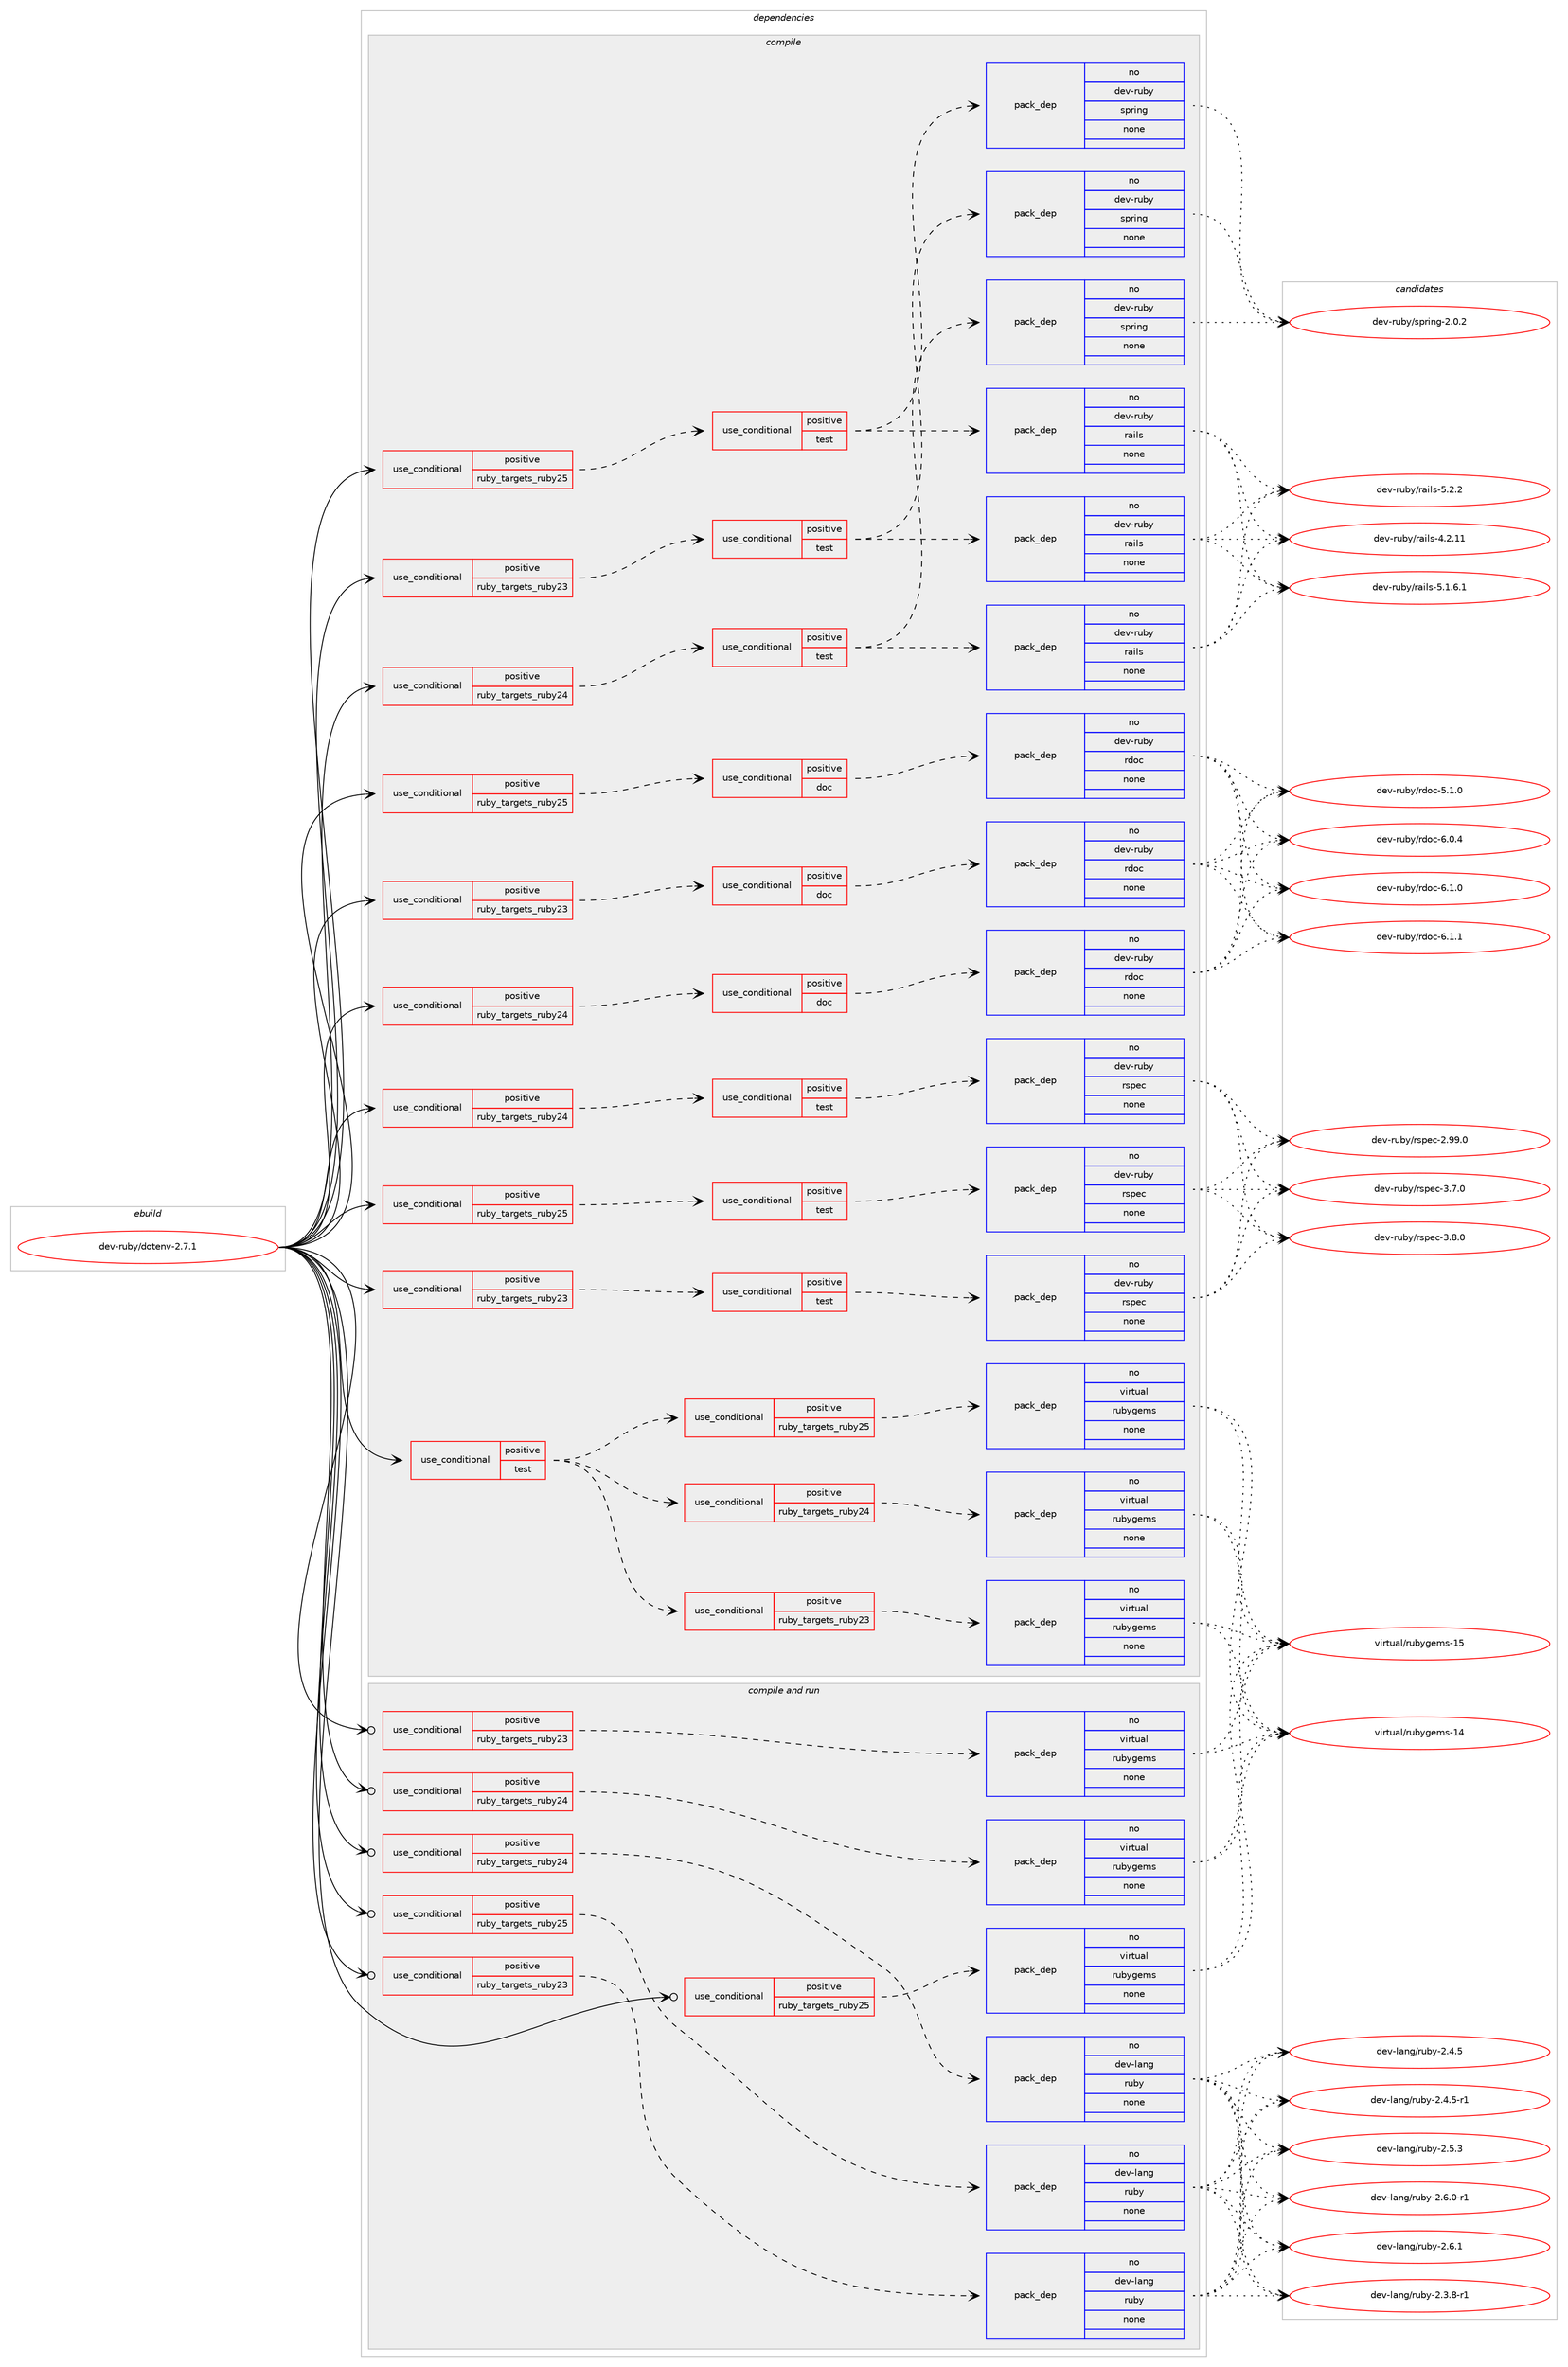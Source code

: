 digraph prolog {

# *************
# Graph options
# *************

newrank=true;
concentrate=true;
compound=true;
graph [rankdir=LR,fontname=Helvetica,fontsize=10,ranksep=1.5];#, ranksep=2.5, nodesep=0.2];
edge  [arrowhead=vee];
node  [fontname=Helvetica,fontsize=10];

# **********
# The ebuild
# **********

subgraph cluster_leftcol {
color=gray;
rank=same;
label=<<i>ebuild</i>>;
id [label="dev-ruby/dotenv-2.7.1", color=red, width=4, href="../dev-ruby/dotenv-2.7.1.svg"];
}

# ****************
# The dependencies
# ****************

subgraph cluster_midcol {
color=gray;
label=<<i>dependencies</i>>;
subgraph cluster_compile {
fillcolor="#eeeeee";
style=filled;
label=<<i>compile</i>>;
subgraph cond398580 {
dependency1490970 [label=<<TABLE BORDER="0" CELLBORDER="1" CELLSPACING="0" CELLPADDING="4"><TR><TD ROWSPAN="3" CELLPADDING="10">use_conditional</TD></TR><TR><TD>positive</TD></TR><TR><TD>ruby_targets_ruby23</TD></TR></TABLE>>, shape=none, color=red];
subgraph cond398581 {
dependency1490971 [label=<<TABLE BORDER="0" CELLBORDER="1" CELLSPACING="0" CELLPADDING="4"><TR><TD ROWSPAN="3" CELLPADDING="10">use_conditional</TD></TR><TR><TD>positive</TD></TR><TR><TD>doc</TD></TR></TABLE>>, shape=none, color=red];
subgraph pack1068946 {
dependency1490972 [label=<<TABLE BORDER="0" CELLBORDER="1" CELLSPACING="0" CELLPADDING="4" WIDTH="220"><TR><TD ROWSPAN="6" CELLPADDING="30">pack_dep</TD></TR><TR><TD WIDTH="110">no</TD></TR><TR><TD>dev-ruby</TD></TR><TR><TD>rdoc</TD></TR><TR><TD>none</TD></TR><TR><TD></TD></TR></TABLE>>, shape=none, color=blue];
}
dependency1490971:e -> dependency1490972:w [weight=20,style="dashed",arrowhead="vee"];
}
dependency1490970:e -> dependency1490971:w [weight=20,style="dashed",arrowhead="vee"];
}
id:e -> dependency1490970:w [weight=20,style="solid",arrowhead="vee"];
subgraph cond398582 {
dependency1490973 [label=<<TABLE BORDER="0" CELLBORDER="1" CELLSPACING="0" CELLPADDING="4"><TR><TD ROWSPAN="3" CELLPADDING="10">use_conditional</TD></TR><TR><TD>positive</TD></TR><TR><TD>ruby_targets_ruby23</TD></TR></TABLE>>, shape=none, color=red];
subgraph cond398583 {
dependency1490974 [label=<<TABLE BORDER="0" CELLBORDER="1" CELLSPACING="0" CELLPADDING="4"><TR><TD ROWSPAN="3" CELLPADDING="10">use_conditional</TD></TR><TR><TD>positive</TD></TR><TR><TD>test</TD></TR></TABLE>>, shape=none, color=red];
subgraph pack1068947 {
dependency1490975 [label=<<TABLE BORDER="0" CELLBORDER="1" CELLSPACING="0" CELLPADDING="4" WIDTH="220"><TR><TD ROWSPAN="6" CELLPADDING="30">pack_dep</TD></TR><TR><TD WIDTH="110">no</TD></TR><TR><TD>dev-ruby</TD></TR><TR><TD>rspec</TD></TR><TR><TD>none</TD></TR><TR><TD></TD></TR></TABLE>>, shape=none, color=blue];
}
dependency1490974:e -> dependency1490975:w [weight=20,style="dashed",arrowhead="vee"];
}
dependency1490973:e -> dependency1490974:w [weight=20,style="dashed",arrowhead="vee"];
}
id:e -> dependency1490973:w [weight=20,style="solid",arrowhead="vee"];
subgraph cond398584 {
dependency1490976 [label=<<TABLE BORDER="0" CELLBORDER="1" CELLSPACING="0" CELLPADDING="4"><TR><TD ROWSPAN="3" CELLPADDING="10">use_conditional</TD></TR><TR><TD>positive</TD></TR><TR><TD>ruby_targets_ruby23</TD></TR></TABLE>>, shape=none, color=red];
subgraph cond398585 {
dependency1490977 [label=<<TABLE BORDER="0" CELLBORDER="1" CELLSPACING="0" CELLPADDING="4"><TR><TD ROWSPAN="3" CELLPADDING="10">use_conditional</TD></TR><TR><TD>positive</TD></TR><TR><TD>test</TD></TR></TABLE>>, shape=none, color=red];
subgraph pack1068948 {
dependency1490978 [label=<<TABLE BORDER="0" CELLBORDER="1" CELLSPACING="0" CELLPADDING="4" WIDTH="220"><TR><TD ROWSPAN="6" CELLPADDING="30">pack_dep</TD></TR><TR><TD WIDTH="110">no</TD></TR><TR><TD>dev-ruby</TD></TR><TR><TD>spring</TD></TR><TR><TD>none</TD></TR><TR><TD></TD></TR></TABLE>>, shape=none, color=blue];
}
dependency1490977:e -> dependency1490978:w [weight=20,style="dashed",arrowhead="vee"];
subgraph pack1068949 {
dependency1490979 [label=<<TABLE BORDER="0" CELLBORDER="1" CELLSPACING="0" CELLPADDING="4" WIDTH="220"><TR><TD ROWSPAN="6" CELLPADDING="30">pack_dep</TD></TR><TR><TD WIDTH="110">no</TD></TR><TR><TD>dev-ruby</TD></TR><TR><TD>rails</TD></TR><TR><TD>none</TD></TR><TR><TD></TD></TR></TABLE>>, shape=none, color=blue];
}
dependency1490977:e -> dependency1490979:w [weight=20,style="dashed",arrowhead="vee"];
}
dependency1490976:e -> dependency1490977:w [weight=20,style="dashed",arrowhead="vee"];
}
id:e -> dependency1490976:w [weight=20,style="solid",arrowhead="vee"];
subgraph cond398586 {
dependency1490980 [label=<<TABLE BORDER="0" CELLBORDER="1" CELLSPACING="0" CELLPADDING="4"><TR><TD ROWSPAN="3" CELLPADDING="10">use_conditional</TD></TR><TR><TD>positive</TD></TR><TR><TD>ruby_targets_ruby24</TD></TR></TABLE>>, shape=none, color=red];
subgraph cond398587 {
dependency1490981 [label=<<TABLE BORDER="0" CELLBORDER="1" CELLSPACING="0" CELLPADDING="4"><TR><TD ROWSPAN="3" CELLPADDING="10">use_conditional</TD></TR><TR><TD>positive</TD></TR><TR><TD>doc</TD></TR></TABLE>>, shape=none, color=red];
subgraph pack1068950 {
dependency1490982 [label=<<TABLE BORDER="0" CELLBORDER="1" CELLSPACING="0" CELLPADDING="4" WIDTH="220"><TR><TD ROWSPAN="6" CELLPADDING="30">pack_dep</TD></TR><TR><TD WIDTH="110">no</TD></TR><TR><TD>dev-ruby</TD></TR><TR><TD>rdoc</TD></TR><TR><TD>none</TD></TR><TR><TD></TD></TR></TABLE>>, shape=none, color=blue];
}
dependency1490981:e -> dependency1490982:w [weight=20,style="dashed",arrowhead="vee"];
}
dependency1490980:e -> dependency1490981:w [weight=20,style="dashed",arrowhead="vee"];
}
id:e -> dependency1490980:w [weight=20,style="solid",arrowhead="vee"];
subgraph cond398588 {
dependency1490983 [label=<<TABLE BORDER="0" CELLBORDER="1" CELLSPACING="0" CELLPADDING="4"><TR><TD ROWSPAN="3" CELLPADDING="10">use_conditional</TD></TR><TR><TD>positive</TD></TR><TR><TD>ruby_targets_ruby24</TD></TR></TABLE>>, shape=none, color=red];
subgraph cond398589 {
dependency1490984 [label=<<TABLE BORDER="0" CELLBORDER="1" CELLSPACING="0" CELLPADDING="4"><TR><TD ROWSPAN="3" CELLPADDING="10">use_conditional</TD></TR><TR><TD>positive</TD></TR><TR><TD>test</TD></TR></TABLE>>, shape=none, color=red];
subgraph pack1068951 {
dependency1490985 [label=<<TABLE BORDER="0" CELLBORDER="1" CELLSPACING="0" CELLPADDING="4" WIDTH="220"><TR><TD ROWSPAN="6" CELLPADDING="30">pack_dep</TD></TR><TR><TD WIDTH="110">no</TD></TR><TR><TD>dev-ruby</TD></TR><TR><TD>rspec</TD></TR><TR><TD>none</TD></TR><TR><TD></TD></TR></TABLE>>, shape=none, color=blue];
}
dependency1490984:e -> dependency1490985:w [weight=20,style="dashed",arrowhead="vee"];
}
dependency1490983:e -> dependency1490984:w [weight=20,style="dashed",arrowhead="vee"];
}
id:e -> dependency1490983:w [weight=20,style="solid",arrowhead="vee"];
subgraph cond398590 {
dependency1490986 [label=<<TABLE BORDER="0" CELLBORDER="1" CELLSPACING="0" CELLPADDING="4"><TR><TD ROWSPAN="3" CELLPADDING="10">use_conditional</TD></TR><TR><TD>positive</TD></TR><TR><TD>ruby_targets_ruby24</TD></TR></TABLE>>, shape=none, color=red];
subgraph cond398591 {
dependency1490987 [label=<<TABLE BORDER="0" CELLBORDER="1" CELLSPACING="0" CELLPADDING="4"><TR><TD ROWSPAN="3" CELLPADDING="10">use_conditional</TD></TR><TR><TD>positive</TD></TR><TR><TD>test</TD></TR></TABLE>>, shape=none, color=red];
subgraph pack1068952 {
dependency1490988 [label=<<TABLE BORDER="0" CELLBORDER="1" CELLSPACING="0" CELLPADDING="4" WIDTH="220"><TR><TD ROWSPAN="6" CELLPADDING="30">pack_dep</TD></TR><TR><TD WIDTH="110">no</TD></TR><TR><TD>dev-ruby</TD></TR><TR><TD>spring</TD></TR><TR><TD>none</TD></TR><TR><TD></TD></TR></TABLE>>, shape=none, color=blue];
}
dependency1490987:e -> dependency1490988:w [weight=20,style="dashed",arrowhead="vee"];
subgraph pack1068953 {
dependency1490989 [label=<<TABLE BORDER="0" CELLBORDER="1" CELLSPACING="0" CELLPADDING="4" WIDTH="220"><TR><TD ROWSPAN="6" CELLPADDING="30">pack_dep</TD></TR><TR><TD WIDTH="110">no</TD></TR><TR><TD>dev-ruby</TD></TR><TR><TD>rails</TD></TR><TR><TD>none</TD></TR><TR><TD></TD></TR></TABLE>>, shape=none, color=blue];
}
dependency1490987:e -> dependency1490989:w [weight=20,style="dashed",arrowhead="vee"];
}
dependency1490986:e -> dependency1490987:w [weight=20,style="dashed",arrowhead="vee"];
}
id:e -> dependency1490986:w [weight=20,style="solid",arrowhead="vee"];
subgraph cond398592 {
dependency1490990 [label=<<TABLE BORDER="0" CELLBORDER="1" CELLSPACING="0" CELLPADDING="4"><TR><TD ROWSPAN="3" CELLPADDING="10">use_conditional</TD></TR><TR><TD>positive</TD></TR><TR><TD>ruby_targets_ruby25</TD></TR></TABLE>>, shape=none, color=red];
subgraph cond398593 {
dependency1490991 [label=<<TABLE BORDER="0" CELLBORDER="1" CELLSPACING="0" CELLPADDING="4"><TR><TD ROWSPAN="3" CELLPADDING="10">use_conditional</TD></TR><TR><TD>positive</TD></TR><TR><TD>doc</TD></TR></TABLE>>, shape=none, color=red];
subgraph pack1068954 {
dependency1490992 [label=<<TABLE BORDER="0" CELLBORDER="1" CELLSPACING="0" CELLPADDING="4" WIDTH="220"><TR><TD ROWSPAN="6" CELLPADDING="30">pack_dep</TD></TR><TR><TD WIDTH="110">no</TD></TR><TR><TD>dev-ruby</TD></TR><TR><TD>rdoc</TD></TR><TR><TD>none</TD></TR><TR><TD></TD></TR></TABLE>>, shape=none, color=blue];
}
dependency1490991:e -> dependency1490992:w [weight=20,style="dashed",arrowhead="vee"];
}
dependency1490990:e -> dependency1490991:w [weight=20,style="dashed",arrowhead="vee"];
}
id:e -> dependency1490990:w [weight=20,style="solid",arrowhead="vee"];
subgraph cond398594 {
dependency1490993 [label=<<TABLE BORDER="0" CELLBORDER="1" CELLSPACING="0" CELLPADDING="4"><TR><TD ROWSPAN="3" CELLPADDING="10">use_conditional</TD></TR><TR><TD>positive</TD></TR><TR><TD>ruby_targets_ruby25</TD></TR></TABLE>>, shape=none, color=red];
subgraph cond398595 {
dependency1490994 [label=<<TABLE BORDER="0" CELLBORDER="1" CELLSPACING="0" CELLPADDING="4"><TR><TD ROWSPAN="3" CELLPADDING="10">use_conditional</TD></TR><TR><TD>positive</TD></TR><TR><TD>test</TD></TR></TABLE>>, shape=none, color=red];
subgraph pack1068955 {
dependency1490995 [label=<<TABLE BORDER="0" CELLBORDER="1" CELLSPACING="0" CELLPADDING="4" WIDTH="220"><TR><TD ROWSPAN="6" CELLPADDING="30">pack_dep</TD></TR><TR><TD WIDTH="110">no</TD></TR><TR><TD>dev-ruby</TD></TR><TR><TD>rspec</TD></TR><TR><TD>none</TD></TR><TR><TD></TD></TR></TABLE>>, shape=none, color=blue];
}
dependency1490994:e -> dependency1490995:w [weight=20,style="dashed",arrowhead="vee"];
}
dependency1490993:e -> dependency1490994:w [weight=20,style="dashed",arrowhead="vee"];
}
id:e -> dependency1490993:w [weight=20,style="solid",arrowhead="vee"];
subgraph cond398596 {
dependency1490996 [label=<<TABLE BORDER="0" CELLBORDER="1" CELLSPACING="0" CELLPADDING="4"><TR><TD ROWSPAN="3" CELLPADDING="10">use_conditional</TD></TR><TR><TD>positive</TD></TR><TR><TD>ruby_targets_ruby25</TD></TR></TABLE>>, shape=none, color=red];
subgraph cond398597 {
dependency1490997 [label=<<TABLE BORDER="0" CELLBORDER="1" CELLSPACING="0" CELLPADDING="4"><TR><TD ROWSPAN="3" CELLPADDING="10">use_conditional</TD></TR><TR><TD>positive</TD></TR><TR><TD>test</TD></TR></TABLE>>, shape=none, color=red];
subgraph pack1068956 {
dependency1490998 [label=<<TABLE BORDER="0" CELLBORDER="1" CELLSPACING="0" CELLPADDING="4" WIDTH="220"><TR><TD ROWSPAN="6" CELLPADDING="30">pack_dep</TD></TR><TR><TD WIDTH="110">no</TD></TR><TR><TD>dev-ruby</TD></TR><TR><TD>spring</TD></TR><TR><TD>none</TD></TR><TR><TD></TD></TR></TABLE>>, shape=none, color=blue];
}
dependency1490997:e -> dependency1490998:w [weight=20,style="dashed",arrowhead="vee"];
subgraph pack1068957 {
dependency1490999 [label=<<TABLE BORDER="0" CELLBORDER="1" CELLSPACING="0" CELLPADDING="4" WIDTH="220"><TR><TD ROWSPAN="6" CELLPADDING="30">pack_dep</TD></TR><TR><TD WIDTH="110">no</TD></TR><TR><TD>dev-ruby</TD></TR><TR><TD>rails</TD></TR><TR><TD>none</TD></TR><TR><TD></TD></TR></TABLE>>, shape=none, color=blue];
}
dependency1490997:e -> dependency1490999:w [weight=20,style="dashed",arrowhead="vee"];
}
dependency1490996:e -> dependency1490997:w [weight=20,style="dashed",arrowhead="vee"];
}
id:e -> dependency1490996:w [weight=20,style="solid",arrowhead="vee"];
subgraph cond398598 {
dependency1491000 [label=<<TABLE BORDER="0" CELLBORDER="1" CELLSPACING="0" CELLPADDING="4"><TR><TD ROWSPAN="3" CELLPADDING="10">use_conditional</TD></TR><TR><TD>positive</TD></TR><TR><TD>test</TD></TR></TABLE>>, shape=none, color=red];
subgraph cond398599 {
dependency1491001 [label=<<TABLE BORDER="0" CELLBORDER="1" CELLSPACING="0" CELLPADDING="4"><TR><TD ROWSPAN="3" CELLPADDING="10">use_conditional</TD></TR><TR><TD>positive</TD></TR><TR><TD>ruby_targets_ruby23</TD></TR></TABLE>>, shape=none, color=red];
subgraph pack1068958 {
dependency1491002 [label=<<TABLE BORDER="0" CELLBORDER="1" CELLSPACING="0" CELLPADDING="4" WIDTH="220"><TR><TD ROWSPAN="6" CELLPADDING="30">pack_dep</TD></TR><TR><TD WIDTH="110">no</TD></TR><TR><TD>virtual</TD></TR><TR><TD>rubygems</TD></TR><TR><TD>none</TD></TR><TR><TD></TD></TR></TABLE>>, shape=none, color=blue];
}
dependency1491001:e -> dependency1491002:w [weight=20,style="dashed",arrowhead="vee"];
}
dependency1491000:e -> dependency1491001:w [weight=20,style="dashed",arrowhead="vee"];
subgraph cond398600 {
dependency1491003 [label=<<TABLE BORDER="0" CELLBORDER="1" CELLSPACING="0" CELLPADDING="4"><TR><TD ROWSPAN="3" CELLPADDING="10">use_conditional</TD></TR><TR><TD>positive</TD></TR><TR><TD>ruby_targets_ruby24</TD></TR></TABLE>>, shape=none, color=red];
subgraph pack1068959 {
dependency1491004 [label=<<TABLE BORDER="0" CELLBORDER="1" CELLSPACING="0" CELLPADDING="4" WIDTH="220"><TR><TD ROWSPAN="6" CELLPADDING="30">pack_dep</TD></TR><TR><TD WIDTH="110">no</TD></TR><TR><TD>virtual</TD></TR><TR><TD>rubygems</TD></TR><TR><TD>none</TD></TR><TR><TD></TD></TR></TABLE>>, shape=none, color=blue];
}
dependency1491003:e -> dependency1491004:w [weight=20,style="dashed",arrowhead="vee"];
}
dependency1491000:e -> dependency1491003:w [weight=20,style="dashed",arrowhead="vee"];
subgraph cond398601 {
dependency1491005 [label=<<TABLE BORDER="0" CELLBORDER="1" CELLSPACING="0" CELLPADDING="4"><TR><TD ROWSPAN="3" CELLPADDING="10">use_conditional</TD></TR><TR><TD>positive</TD></TR><TR><TD>ruby_targets_ruby25</TD></TR></TABLE>>, shape=none, color=red];
subgraph pack1068960 {
dependency1491006 [label=<<TABLE BORDER="0" CELLBORDER="1" CELLSPACING="0" CELLPADDING="4" WIDTH="220"><TR><TD ROWSPAN="6" CELLPADDING="30">pack_dep</TD></TR><TR><TD WIDTH="110">no</TD></TR><TR><TD>virtual</TD></TR><TR><TD>rubygems</TD></TR><TR><TD>none</TD></TR><TR><TD></TD></TR></TABLE>>, shape=none, color=blue];
}
dependency1491005:e -> dependency1491006:w [weight=20,style="dashed",arrowhead="vee"];
}
dependency1491000:e -> dependency1491005:w [weight=20,style="dashed",arrowhead="vee"];
}
id:e -> dependency1491000:w [weight=20,style="solid",arrowhead="vee"];
}
subgraph cluster_compileandrun {
fillcolor="#eeeeee";
style=filled;
label=<<i>compile and run</i>>;
subgraph cond398602 {
dependency1491007 [label=<<TABLE BORDER="0" CELLBORDER="1" CELLSPACING="0" CELLPADDING="4"><TR><TD ROWSPAN="3" CELLPADDING="10">use_conditional</TD></TR><TR><TD>positive</TD></TR><TR><TD>ruby_targets_ruby23</TD></TR></TABLE>>, shape=none, color=red];
subgraph pack1068961 {
dependency1491008 [label=<<TABLE BORDER="0" CELLBORDER="1" CELLSPACING="0" CELLPADDING="4" WIDTH="220"><TR><TD ROWSPAN="6" CELLPADDING="30">pack_dep</TD></TR><TR><TD WIDTH="110">no</TD></TR><TR><TD>dev-lang</TD></TR><TR><TD>ruby</TD></TR><TR><TD>none</TD></TR><TR><TD></TD></TR></TABLE>>, shape=none, color=blue];
}
dependency1491007:e -> dependency1491008:w [weight=20,style="dashed",arrowhead="vee"];
}
id:e -> dependency1491007:w [weight=20,style="solid",arrowhead="odotvee"];
subgraph cond398603 {
dependency1491009 [label=<<TABLE BORDER="0" CELLBORDER="1" CELLSPACING="0" CELLPADDING="4"><TR><TD ROWSPAN="3" CELLPADDING="10">use_conditional</TD></TR><TR><TD>positive</TD></TR><TR><TD>ruby_targets_ruby23</TD></TR></TABLE>>, shape=none, color=red];
subgraph pack1068962 {
dependency1491010 [label=<<TABLE BORDER="0" CELLBORDER="1" CELLSPACING="0" CELLPADDING="4" WIDTH="220"><TR><TD ROWSPAN="6" CELLPADDING="30">pack_dep</TD></TR><TR><TD WIDTH="110">no</TD></TR><TR><TD>virtual</TD></TR><TR><TD>rubygems</TD></TR><TR><TD>none</TD></TR><TR><TD></TD></TR></TABLE>>, shape=none, color=blue];
}
dependency1491009:e -> dependency1491010:w [weight=20,style="dashed",arrowhead="vee"];
}
id:e -> dependency1491009:w [weight=20,style="solid",arrowhead="odotvee"];
subgraph cond398604 {
dependency1491011 [label=<<TABLE BORDER="0" CELLBORDER="1" CELLSPACING="0" CELLPADDING="4"><TR><TD ROWSPAN="3" CELLPADDING="10">use_conditional</TD></TR><TR><TD>positive</TD></TR><TR><TD>ruby_targets_ruby24</TD></TR></TABLE>>, shape=none, color=red];
subgraph pack1068963 {
dependency1491012 [label=<<TABLE BORDER="0" CELLBORDER="1" CELLSPACING="0" CELLPADDING="4" WIDTH="220"><TR><TD ROWSPAN="6" CELLPADDING="30">pack_dep</TD></TR><TR><TD WIDTH="110">no</TD></TR><TR><TD>dev-lang</TD></TR><TR><TD>ruby</TD></TR><TR><TD>none</TD></TR><TR><TD></TD></TR></TABLE>>, shape=none, color=blue];
}
dependency1491011:e -> dependency1491012:w [weight=20,style="dashed",arrowhead="vee"];
}
id:e -> dependency1491011:w [weight=20,style="solid",arrowhead="odotvee"];
subgraph cond398605 {
dependency1491013 [label=<<TABLE BORDER="0" CELLBORDER="1" CELLSPACING="0" CELLPADDING="4"><TR><TD ROWSPAN="3" CELLPADDING="10">use_conditional</TD></TR><TR><TD>positive</TD></TR><TR><TD>ruby_targets_ruby24</TD></TR></TABLE>>, shape=none, color=red];
subgraph pack1068964 {
dependency1491014 [label=<<TABLE BORDER="0" CELLBORDER="1" CELLSPACING="0" CELLPADDING="4" WIDTH="220"><TR><TD ROWSPAN="6" CELLPADDING="30">pack_dep</TD></TR><TR><TD WIDTH="110">no</TD></TR><TR><TD>virtual</TD></TR><TR><TD>rubygems</TD></TR><TR><TD>none</TD></TR><TR><TD></TD></TR></TABLE>>, shape=none, color=blue];
}
dependency1491013:e -> dependency1491014:w [weight=20,style="dashed",arrowhead="vee"];
}
id:e -> dependency1491013:w [weight=20,style="solid",arrowhead="odotvee"];
subgraph cond398606 {
dependency1491015 [label=<<TABLE BORDER="0" CELLBORDER="1" CELLSPACING="0" CELLPADDING="4"><TR><TD ROWSPAN="3" CELLPADDING="10">use_conditional</TD></TR><TR><TD>positive</TD></TR><TR><TD>ruby_targets_ruby25</TD></TR></TABLE>>, shape=none, color=red];
subgraph pack1068965 {
dependency1491016 [label=<<TABLE BORDER="0" CELLBORDER="1" CELLSPACING="0" CELLPADDING="4" WIDTH="220"><TR><TD ROWSPAN="6" CELLPADDING="30">pack_dep</TD></TR><TR><TD WIDTH="110">no</TD></TR><TR><TD>dev-lang</TD></TR><TR><TD>ruby</TD></TR><TR><TD>none</TD></TR><TR><TD></TD></TR></TABLE>>, shape=none, color=blue];
}
dependency1491015:e -> dependency1491016:w [weight=20,style="dashed",arrowhead="vee"];
}
id:e -> dependency1491015:w [weight=20,style="solid",arrowhead="odotvee"];
subgraph cond398607 {
dependency1491017 [label=<<TABLE BORDER="0" CELLBORDER="1" CELLSPACING="0" CELLPADDING="4"><TR><TD ROWSPAN="3" CELLPADDING="10">use_conditional</TD></TR><TR><TD>positive</TD></TR><TR><TD>ruby_targets_ruby25</TD></TR></TABLE>>, shape=none, color=red];
subgraph pack1068966 {
dependency1491018 [label=<<TABLE BORDER="0" CELLBORDER="1" CELLSPACING="0" CELLPADDING="4" WIDTH="220"><TR><TD ROWSPAN="6" CELLPADDING="30">pack_dep</TD></TR><TR><TD WIDTH="110">no</TD></TR><TR><TD>virtual</TD></TR><TR><TD>rubygems</TD></TR><TR><TD>none</TD></TR><TR><TD></TD></TR></TABLE>>, shape=none, color=blue];
}
dependency1491017:e -> dependency1491018:w [weight=20,style="dashed",arrowhead="vee"];
}
id:e -> dependency1491017:w [weight=20,style="solid",arrowhead="odotvee"];
}
subgraph cluster_run {
fillcolor="#eeeeee";
style=filled;
label=<<i>run</i>>;
}
}

# **************
# The candidates
# **************

subgraph cluster_choices {
rank=same;
color=gray;
label=<<i>candidates</i>>;

subgraph choice1068946 {
color=black;
nodesep=1;
choice10010111845114117981214711410011199455346494648 [label="dev-ruby/rdoc-5.1.0", color=red, width=4,href="../dev-ruby/rdoc-5.1.0.svg"];
choice10010111845114117981214711410011199455446484652 [label="dev-ruby/rdoc-6.0.4", color=red, width=4,href="../dev-ruby/rdoc-6.0.4.svg"];
choice10010111845114117981214711410011199455446494648 [label="dev-ruby/rdoc-6.1.0", color=red, width=4,href="../dev-ruby/rdoc-6.1.0.svg"];
choice10010111845114117981214711410011199455446494649 [label="dev-ruby/rdoc-6.1.1", color=red, width=4,href="../dev-ruby/rdoc-6.1.1.svg"];
dependency1490972:e -> choice10010111845114117981214711410011199455346494648:w [style=dotted,weight="100"];
dependency1490972:e -> choice10010111845114117981214711410011199455446484652:w [style=dotted,weight="100"];
dependency1490972:e -> choice10010111845114117981214711410011199455446494648:w [style=dotted,weight="100"];
dependency1490972:e -> choice10010111845114117981214711410011199455446494649:w [style=dotted,weight="100"];
}
subgraph choice1068947 {
color=black;
nodesep=1;
choice1001011184511411798121471141151121019945504657574648 [label="dev-ruby/rspec-2.99.0", color=red, width=4,href="../dev-ruby/rspec-2.99.0.svg"];
choice10010111845114117981214711411511210199455146554648 [label="dev-ruby/rspec-3.7.0", color=red, width=4,href="../dev-ruby/rspec-3.7.0.svg"];
choice10010111845114117981214711411511210199455146564648 [label="dev-ruby/rspec-3.8.0", color=red, width=4,href="../dev-ruby/rspec-3.8.0.svg"];
dependency1490975:e -> choice1001011184511411798121471141151121019945504657574648:w [style=dotted,weight="100"];
dependency1490975:e -> choice10010111845114117981214711411511210199455146554648:w [style=dotted,weight="100"];
dependency1490975:e -> choice10010111845114117981214711411511210199455146564648:w [style=dotted,weight="100"];
}
subgraph choice1068948 {
color=black;
nodesep=1;
choice100101118451141179812147115112114105110103455046484650 [label="dev-ruby/spring-2.0.2", color=red, width=4,href="../dev-ruby/spring-2.0.2.svg"];
dependency1490978:e -> choice100101118451141179812147115112114105110103455046484650:w [style=dotted,weight="100"];
}
subgraph choice1068949 {
color=black;
nodesep=1;
choice1001011184511411798121471149710510811545524650464949 [label="dev-ruby/rails-4.2.11", color=red, width=4,href="../dev-ruby/rails-4.2.11.svg"];
choice100101118451141179812147114971051081154553464946544649 [label="dev-ruby/rails-5.1.6.1", color=red, width=4,href="../dev-ruby/rails-5.1.6.1.svg"];
choice10010111845114117981214711497105108115455346504650 [label="dev-ruby/rails-5.2.2", color=red, width=4,href="../dev-ruby/rails-5.2.2.svg"];
dependency1490979:e -> choice1001011184511411798121471149710510811545524650464949:w [style=dotted,weight="100"];
dependency1490979:e -> choice100101118451141179812147114971051081154553464946544649:w [style=dotted,weight="100"];
dependency1490979:e -> choice10010111845114117981214711497105108115455346504650:w [style=dotted,weight="100"];
}
subgraph choice1068950 {
color=black;
nodesep=1;
choice10010111845114117981214711410011199455346494648 [label="dev-ruby/rdoc-5.1.0", color=red, width=4,href="../dev-ruby/rdoc-5.1.0.svg"];
choice10010111845114117981214711410011199455446484652 [label="dev-ruby/rdoc-6.0.4", color=red, width=4,href="../dev-ruby/rdoc-6.0.4.svg"];
choice10010111845114117981214711410011199455446494648 [label="dev-ruby/rdoc-6.1.0", color=red, width=4,href="../dev-ruby/rdoc-6.1.0.svg"];
choice10010111845114117981214711410011199455446494649 [label="dev-ruby/rdoc-6.1.1", color=red, width=4,href="../dev-ruby/rdoc-6.1.1.svg"];
dependency1490982:e -> choice10010111845114117981214711410011199455346494648:w [style=dotted,weight="100"];
dependency1490982:e -> choice10010111845114117981214711410011199455446484652:w [style=dotted,weight="100"];
dependency1490982:e -> choice10010111845114117981214711410011199455446494648:w [style=dotted,weight="100"];
dependency1490982:e -> choice10010111845114117981214711410011199455446494649:w [style=dotted,weight="100"];
}
subgraph choice1068951 {
color=black;
nodesep=1;
choice1001011184511411798121471141151121019945504657574648 [label="dev-ruby/rspec-2.99.0", color=red, width=4,href="../dev-ruby/rspec-2.99.0.svg"];
choice10010111845114117981214711411511210199455146554648 [label="dev-ruby/rspec-3.7.0", color=red, width=4,href="../dev-ruby/rspec-3.7.0.svg"];
choice10010111845114117981214711411511210199455146564648 [label="dev-ruby/rspec-3.8.0", color=red, width=4,href="../dev-ruby/rspec-3.8.0.svg"];
dependency1490985:e -> choice1001011184511411798121471141151121019945504657574648:w [style=dotted,weight="100"];
dependency1490985:e -> choice10010111845114117981214711411511210199455146554648:w [style=dotted,weight="100"];
dependency1490985:e -> choice10010111845114117981214711411511210199455146564648:w [style=dotted,weight="100"];
}
subgraph choice1068952 {
color=black;
nodesep=1;
choice100101118451141179812147115112114105110103455046484650 [label="dev-ruby/spring-2.0.2", color=red, width=4,href="../dev-ruby/spring-2.0.2.svg"];
dependency1490988:e -> choice100101118451141179812147115112114105110103455046484650:w [style=dotted,weight="100"];
}
subgraph choice1068953 {
color=black;
nodesep=1;
choice1001011184511411798121471149710510811545524650464949 [label="dev-ruby/rails-4.2.11", color=red, width=4,href="../dev-ruby/rails-4.2.11.svg"];
choice100101118451141179812147114971051081154553464946544649 [label="dev-ruby/rails-5.1.6.1", color=red, width=4,href="../dev-ruby/rails-5.1.6.1.svg"];
choice10010111845114117981214711497105108115455346504650 [label="dev-ruby/rails-5.2.2", color=red, width=4,href="../dev-ruby/rails-5.2.2.svg"];
dependency1490989:e -> choice1001011184511411798121471149710510811545524650464949:w [style=dotted,weight="100"];
dependency1490989:e -> choice100101118451141179812147114971051081154553464946544649:w [style=dotted,weight="100"];
dependency1490989:e -> choice10010111845114117981214711497105108115455346504650:w [style=dotted,weight="100"];
}
subgraph choice1068954 {
color=black;
nodesep=1;
choice10010111845114117981214711410011199455346494648 [label="dev-ruby/rdoc-5.1.0", color=red, width=4,href="../dev-ruby/rdoc-5.1.0.svg"];
choice10010111845114117981214711410011199455446484652 [label="dev-ruby/rdoc-6.0.4", color=red, width=4,href="../dev-ruby/rdoc-6.0.4.svg"];
choice10010111845114117981214711410011199455446494648 [label="dev-ruby/rdoc-6.1.0", color=red, width=4,href="../dev-ruby/rdoc-6.1.0.svg"];
choice10010111845114117981214711410011199455446494649 [label="dev-ruby/rdoc-6.1.1", color=red, width=4,href="../dev-ruby/rdoc-6.1.1.svg"];
dependency1490992:e -> choice10010111845114117981214711410011199455346494648:w [style=dotted,weight="100"];
dependency1490992:e -> choice10010111845114117981214711410011199455446484652:w [style=dotted,weight="100"];
dependency1490992:e -> choice10010111845114117981214711410011199455446494648:w [style=dotted,weight="100"];
dependency1490992:e -> choice10010111845114117981214711410011199455446494649:w [style=dotted,weight="100"];
}
subgraph choice1068955 {
color=black;
nodesep=1;
choice1001011184511411798121471141151121019945504657574648 [label="dev-ruby/rspec-2.99.0", color=red, width=4,href="../dev-ruby/rspec-2.99.0.svg"];
choice10010111845114117981214711411511210199455146554648 [label="dev-ruby/rspec-3.7.0", color=red, width=4,href="../dev-ruby/rspec-3.7.0.svg"];
choice10010111845114117981214711411511210199455146564648 [label="dev-ruby/rspec-3.8.0", color=red, width=4,href="../dev-ruby/rspec-3.8.0.svg"];
dependency1490995:e -> choice1001011184511411798121471141151121019945504657574648:w [style=dotted,weight="100"];
dependency1490995:e -> choice10010111845114117981214711411511210199455146554648:w [style=dotted,weight="100"];
dependency1490995:e -> choice10010111845114117981214711411511210199455146564648:w [style=dotted,weight="100"];
}
subgraph choice1068956 {
color=black;
nodesep=1;
choice100101118451141179812147115112114105110103455046484650 [label="dev-ruby/spring-2.0.2", color=red, width=4,href="../dev-ruby/spring-2.0.2.svg"];
dependency1490998:e -> choice100101118451141179812147115112114105110103455046484650:w [style=dotted,weight="100"];
}
subgraph choice1068957 {
color=black;
nodesep=1;
choice1001011184511411798121471149710510811545524650464949 [label="dev-ruby/rails-4.2.11", color=red, width=4,href="../dev-ruby/rails-4.2.11.svg"];
choice100101118451141179812147114971051081154553464946544649 [label="dev-ruby/rails-5.1.6.1", color=red, width=4,href="../dev-ruby/rails-5.1.6.1.svg"];
choice10010111845114117981214711497105108115455346504650 [label="dev-ruby/rails-5.2.2", color=red, width=4,href="../dev-ruby/rails-5.2.2.svg"];
dependency1490999:e -> choice1001011184511411798121471149710510811545524650464949:w [style=dotted,weight="100"];
dependency1490999:e -> choice100101118451141179812147114971051081154553464946544649:w [style=dotted,weight="100"];
dependency1490999:e -> choice10010111845114117981214711497105108115455346504650:w [style=dotted,weight="100"];
}
subgraph choice1068958 {
color=black;
nodesep=1;
choice118105114116117971084711411798121103101109115454952 [label="virtual/rubygems-14", color=red, width=4,href="../virtual/rubygems-14.svg"];
choice118105114116117971084711411798121103101109115454953 [label="virtual/rubygems-15", color=red, width=4,href="../virtual/rubygems-15.svg"];
dependency1491002:e -> choice118105114116117971084711411798121103101109115454952:w [style=dotted,weight="100"];
dependency1491002:e -> choice118105114116117971084711411798121103101109115454953:w [style=dotted,weight="100"];
}
subgraph choice1068959 {
color=black;
nodesep=1;
choice118105114116117971084711411798121103101109115454952 [label="virtual/rubygems-14", color=red, width=4,href="../virtual/rubygems-14.svg"];
choice118105114116117971084711411798121103101109115454953 [label="virtual/rubygems-15", color=red, width=4,href="../virtual/rubygems-15.svg"];
dependency1491004:e -> choice118105114116117971084711411798121103101109115454952:w [style=dotted,weight="100"];
dependency1491004:e -> choice118105114116117971084711411798121103101109115454953:w [style=dotted,weight="100"];
}
subgraph choice1068960 {
color=black;
nodesep=1;
choice118105114116117971084711411798121103101109115454952 [label="virtual/rubygems-14", color=red, width=4,href="../virtual/rubygems-14.svg"];
choice118105114116117971084711411798121103101109115454953 [label="virtual/rubygems-15", color=red, width=4,href="../virtual/rubygems-15.svg"];
dependency1491006:e -> choice118105114116117971084711411798121103101109115454952:w [style=dotted,weight="100"];
dependency1491006:e -> choice118105114116117971084711411798121103101109115454953:w [style=dotted,weight="100"];
}
subgraph choice1068961 {
color=black;
nodesep=1;
choice100101118451089711010347114117981214550465146564511449 [label="dev-lang/ruby-2.3.8-r1", color=red, width=4,href="../dev-lang/ruby-2.3.8-r1.svg"];
choice10010111845108971101034711411798121455046524653 [label="dev-lang/ruby-2.4.5", color=red, width=4,href="../dev-lang/ruby-2.4.5.svg"];
choice100101118451089711010347114117981214550465246534511449 [label="dev-lang/ruby-2.4.5-r1", color=red, width=4,href="../dev-lang/ruby-2.4.5-r1.svg"];
choice10010111845108971101034711411798121455046534651 [label="dev-lang/ruby-2.5.3", color=red, width=4,href="../dev-lang/ruby-2.5.3.svg"];
choice100101118451089711010347114117981214550465446484511449 [label="dev-lang/ruby-2.6.0-r1", color=red, width=4,href="../dev-lang/ruby-2.6.0-r1.svg"];
choice10010111845108971101034711411798121455046544649 [label="dev-lang/ruby-2.6.1", color=red, width=4,href="../dev-lang/ruby-2.6.1.svg"];
dependency1491008:e -> choice100101118451089711010347114117981214550465146564511449:w [style=dotted,weight="100"];
dependency1491008:e -> choice10010111845108971101034711411798121455046524653:w [style=dotted,weight="100"];
dependency1491008:e -> choice100101118451089711010347114117981214550465246534511449:w [style=dotted,weight="100"];
dependency1491008:e -> choice10010111845108971101034711411798121455046534651:w [style=dotted,weight="100"];
dependency1491008:e -> choice100101118451089711010347114117981214550465446484511449:w [style=dotted,weight="100"];
dependency1491008:e -> choice10010111845108971101034711411798121455046544649:w [style=dotted,weight="100"];
}
subgraph choice1068962 {
color=black;
nodesep=1;
choice118105114116117971084711411798121103101109115454952 [label="virtual/rubygems-14", color=red, width=4,href="../virtual/rubygems-14.svg"];
choice118105114116117971084711411798121103101109115454953 [label="virtual/rubygems-15", color=red, width=4,href="../virtual/rubygems-15.svg"];
dependency1491010:e -> choice118105114116117971084711411798121103101109115454952:w [style=dotted,weight="100"];
dependency1491010:e -> choice118105114116117971084711411798121103101109115454953:w [style=dotted,weight="100"];
}
subgraph choice1068963 {
color=black;
nodesep=1;
choice100101118451089711010347114117981214550465146564511449 [label="dev-lang/ruby-2.3.8-r1", color=red, width=4,href="../dev-lang/ruby-2.3.8-r1.svg"];
choice10010111845108971101034711411798121455046524653 [label="dev-lang/ruby-2.4.5", color=red, width=4,href="../dev-lang/ruby-2.4.5.svg"];
choice100101118451089711010347114117981214550465246534511449 [label="dev-lang/ruby-2.4.5-r1", color=red, width=4,href="../dev-lang/ruby-2.4.5-r1.svg"];
choice10010111845108971101034711411798121455046534651 [label="dev-lang/ruby-2.5.3", color=red, width=4,href="../dev-lang/ruby-2.5.3.svg"];
choice100101118451089711010347114117981214550465446484511449 [label="dev-lang/ruby-2.6.0-r1", color=red, width=4,href="../dev-lang/ruby-2.6.0-r1.svg"];
choice10010111845108971101034711411798121455046544649 [label="dev-lang/ruby-2.6.1", color=red, width=4,href="../dev-lang/ruby-2.6.1.svg"];
dependency1491012:e -> choice100101118451089711010347114117981214550465146564511449:w [style=dotted,weight="100"];
dependency1491012:e -> choice10010111845108971101034711411798121455046524653:w [style=dotted,weight="100"];
dependency1491012:e -> choice100101118451089711010347114117981214550465246534511449:w [style=dotted,weight="100"];
dependency1491012:e -> choice10010111845108971101034711411798121455046534651:w [style=dotted,weight="100"];
dependency1491012:e -> choice100101118451089711010347114117981214550465446484511449:w [style=dotted,weight="100"];
dependency1491012:e -> choice10010111845108971101034711411798121455046544649:w [style=dotted,weight="100"];
}
subgraph choice1068964 {
color=black;
nodesep=1;
choice118105114116117971084711411798121103101109115454952 [label="virtual/rubygems-14", color=red, width=4,href="../virtual/rubygems-14.svg"];
choice118105114116117971084711411798121103101109115454953 [label="virtual/rubygems-15", color=red, width=4,href="../virtual/rubygems-15.svg"];
dependency1491014:e -> choice118105114116117971084711411798121103101109115454952:w [style=dotted,weight="100"];
dependency1491014:e -> choice118105114116117971084711411798121103101109115454953:w [style=dotted,weight="100"];
}
subgraph choice1068965 {
color=black;
nodesep=1;
choice100101118451089711010347114117981214550465146564511449 [label="dev-lang/ruby-2.3.8-r1", color=red, width=4,href="../dev-lang/ruby-2.3.8-r1.svg"];
choice10010111845108971101034711411798121455046524653 [label="dev-lang/ruby-2.4.5", color=red, width=4,href="../dev-lang/ruby-2.4.5.svg"];
choice100101118451089711010347114117981214550465246534511449 [label="dev-lang/ruby-2.4.5-r1", color=red, width=4,href="../dev-lang/ruby-2.4.5-r1.svg"];
choice10010111845108971101034711411798121455046534651 [label="dev-lang/ruby-2.5.3", color=red, width=4,href="../dev-lang/ruby-2.5.3.svg"];
choice100101118451089711010347114117981214550465446484511449 [label="dev-lang/ruby-2.6.0-r1", color=red, width=4,href="../dev-lang/ruby-2.6.0-r1.svg"];
choice10010111845108971101034711411798121455046544649 [label="dev-lang/ruby-2.6.1", color=red, width=4,href="../dev-lang/ruby-2.6.1.svg"];
dependency1491016:e -> choice100101118451089711010347114117981214550465146564511449:w [style=dotted,weight="100"];
dependency1491016:e -> choice10010111845108971101034711411798121455046524653:w [style=dotted,weight="100"];
dependency1491016:e -> choice100101118451089711010347114117981214550465246534511449:w [style=dotted,weight="100"];
dependency1491016:e -> choice10010111845108971101034711411798121455046534651:w [style=dotted,weight="100"];
dependency1491016:e -> choice100101118451089711010347114117981214550465446484511449:w [style=dotted,weight="100"];
dependency1491016:e -> choice10010111845108971101034711411798121455046544649:w [style=dotted,weight="100"];
}
subgraph choice1068966 {
color=black;
nodesep=1;
choice118105114116117971084711411798121103101109115454952 [label="virtual/rubygems-14", color=red, width=4,href="../virtual/rubygems-14.svg"];
choice118105114116117971084711411798121103101109115454953 [label="virtual/rubygems-15", color=red, width=4,href="../virtual/rubygems-15.svg"];
dependency1491018:e -> choice118105114116117971084711411798121103101109115454952:w [style=dotted,weight="100"];
dependency1491018:e -> choice118105114116117971084711411798121103101109115454953:w [style=dotted,weight="100"];
}
}

}

